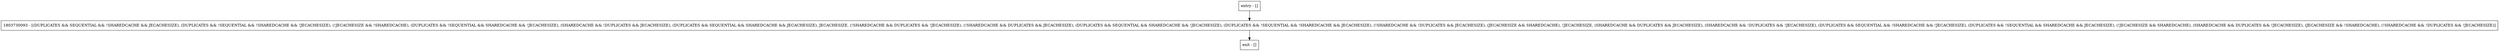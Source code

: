 digraph <init> {
node [shape=record];
entry [label="entry - []"];
exit [label="exit - []"];
1803730093 [label="1803730093 - [(DUPLICATES && SEQUENTIAL && !SHAREDCACHE && JECACHESIZE), (DUPLICATES && !SEQUENTIAL && !SHAREDCACHE && !JECACHESIZE), (!JECACHESIZE && !SHAREDCACHE), (DUPLICATES && !SEQUENTIAL && SHAREDCACHE && !JECACHESIZE), (SHAREDCACHE && !DUPLICATES && JECACHESIZE), (DUPLICATES && SEQUENTIAL && SHAREDCACHE && JECACHESIZE), JECACHESIZE, (!SHAREDCACHE && DUPLICATES && !JECACHESIZE), (!SHAREDCACHE && DUPLICATES && JECACHESIZE), (DUPLICATES && SEQUENTIAL && SHAREDCACHE && !JECACHESIZE), (DUPLICATES && !SEQUENTIAL && !SHAREDCACHE && JECACHESIZE), (!SHAREDCACHE && !DUPLICATES && JECACHESIZE), (JECACHESIZE && SHAREDCACHE), !JECACHESIZE, (SHAREDCACHE && DUPLICATES && JECACHESIZE), (SHAREDCACHE && !DUPLICATES && !JECACHESIZE), (DUPLICATES && SEQUENTIAL && !SHAREDCACHE && !JECACHESIZE), (DUPLICATES && !SEQUENTIAL && SHAREDCACHE && JECACHESIZE), (!JECACHESIZE && SHAREDCACHE), (SHAREDCACHE && DUPLICATES && !JECACHESIZE), (JECACHESIZE && !SHAREDCACHE), (!SHAREDCACHE && !DUPLICATES && !JECACHESIZE)]"];
entry;
exit;
entry -> 1803730093;
1803730093 -> exit;
}
